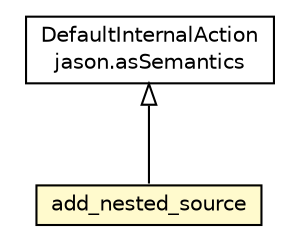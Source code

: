 #!/usr/local/bin/dot
#
# Class diagram 
# Generated by UMLGraph version R5_6_6-1-g9240c4 (http://www.umlgraph.org/)
#

digraph G {
	edge [fontname="Helvetica",fontsize=10,labelfontname="Helvetica",labelfontsize=10];
	node [fontname="Helvetica",fontsize=10,shape=plaintext];
	nodesep=0.25;
	ranksep=0.5;
	// jason.asSemantics.DefaultInternalAction
	c53176 [label=<<table title="jason.asSemantics.DefaultInternalAction" border="0" cellborder="1" cellspacing="0" cellpadding="2" port="p" href="../asSemantics/DefaultInternalAction.html">
		<tr><td><table border="0" cellspacing="0" cellpadding="1">
<tr><td align="center" balign="center"> DefaultInternalAction </td></tr>
<tr><td align="center" balign="center"> jason.asSemantics </td></tr>
		</table></td></tr>
		</table>>, URL="../asSemantics/DefaultInternalAction.html", fontname="Helvetica", fontcolor="black", fontsize=10.0];
	// jason.stdlib.add_nested_source
	c53411 [label=<<table title="jason.stdlib.add_nested_source" border="0" cellborder="1" cellspacing="0" cellpadding="2" port="p" bgcolor="lemonChiffon" href="./add_nested_source.html">
		<tr><td><table border="0" cellspacing="0" cellpadding="1">
<tr><td align="center" balign="center"> add_nested_source </td></tr>
		</table></td></tr>
		</table>>, URL="./add_nested_source.html", fontname="Helvetica", fontcolor="black", fontsize=10.0];
	//jason.stdlib.add_nested_source extends jason.asSemantics.DefaultInternalAction
	c53176:p -> c53411:p [dir=back,arrowtail=empty];
}

